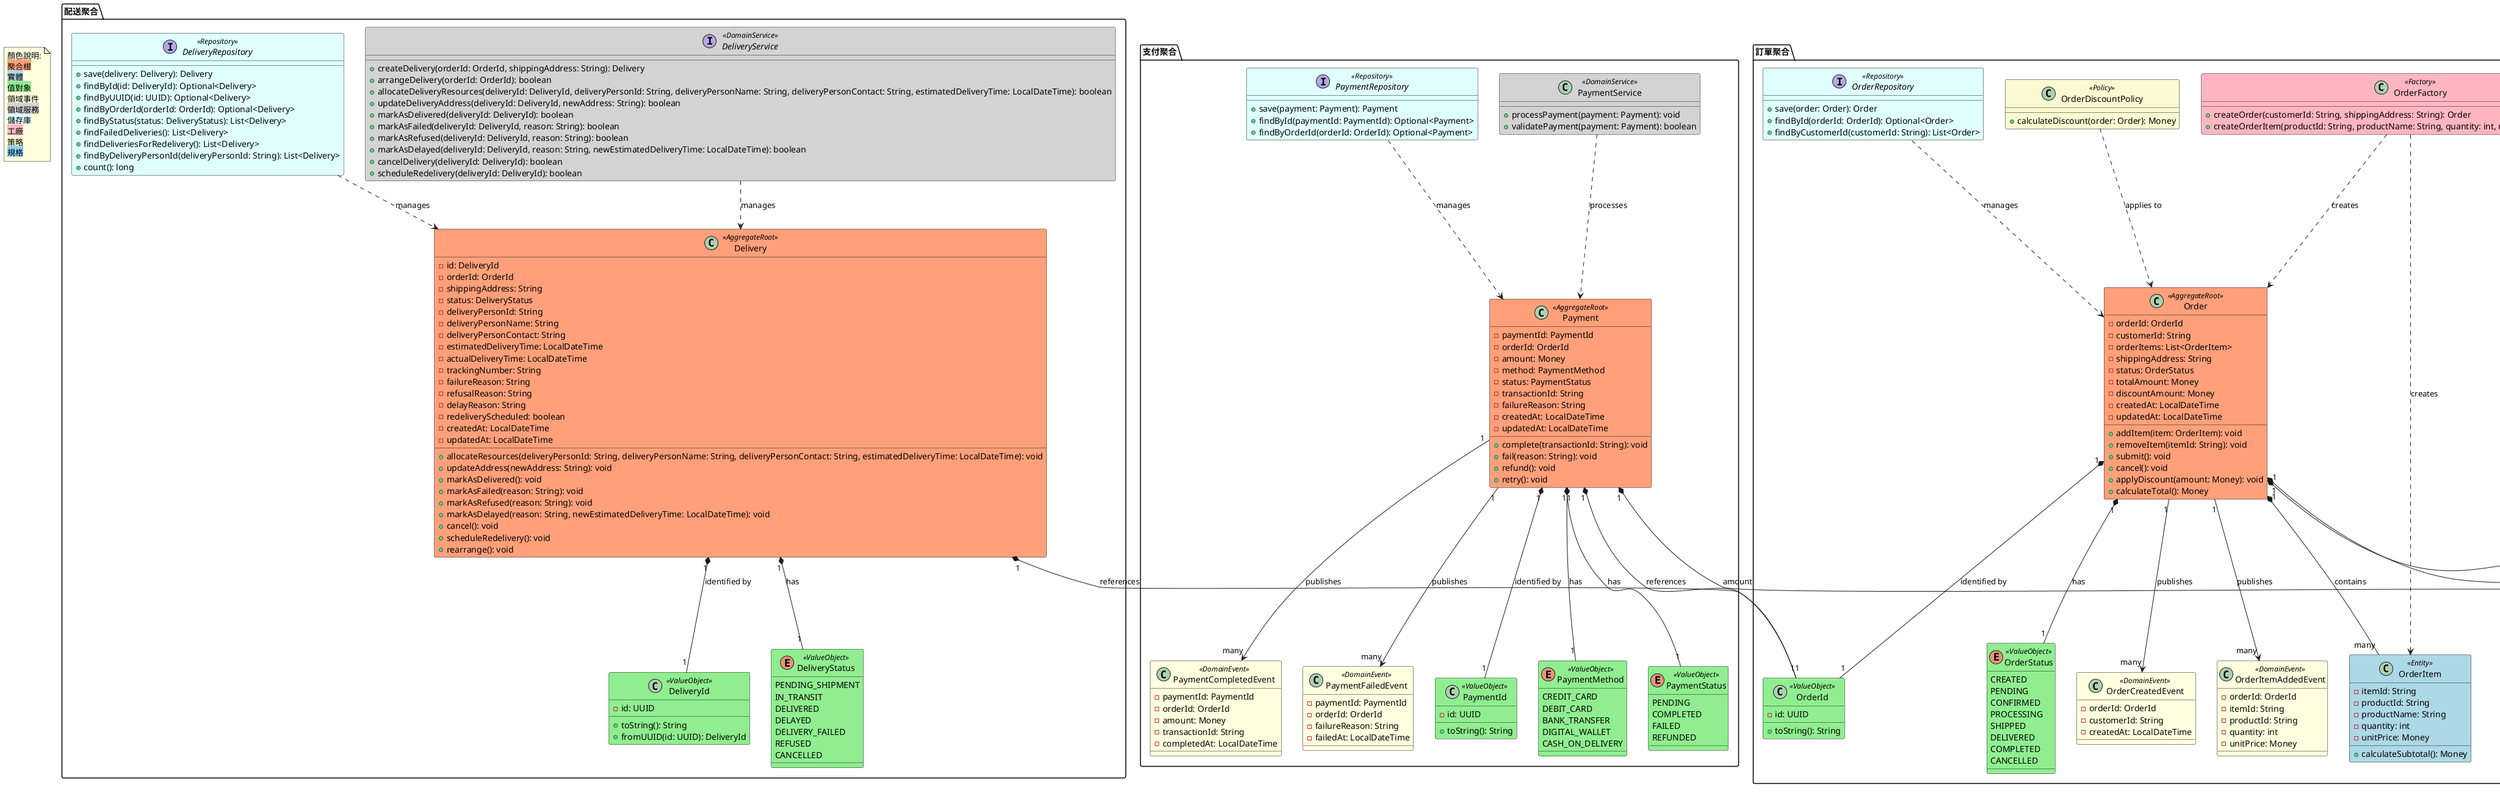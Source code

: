@startuml 領域模型圖

' 樣式設定
skinparam class {
    BackgroundColor<<AggregateRoot>> LightSalmon
    BackgroundColor<<Entity>> LightBlue
    BackgroundColor<<ValueObject>> LightGreen
    BackgroundColor<<DomainEvent>> LightYellow
    BackgroundColor<<DomainService>> LightGray
    BackgroundColor<<Repository>> LightCyan
    BackgroundColor<<Factory>> LightPink
    BackgroundColor<<Policy>> LightGoldenRodYellow
    BackgroundColor<<Specification>> LightSkyBlue
}

' 註解
note as N1
  顏色說明:
  <back:LightSalmon>聚合根</back>
  <back:LightBlue>實體</back>
  <back:LightGreen>值對象</back>
  <back:LightYellow>領域事件</back>
  <back:LightGray>領域服務</back>
  <back:LightCyan>儲存庫</back>
  <back:LightPink>工廠</back>
  <back:LightGoldenRodYellow>策略</back>
  <back:LightSkyBlue>規格</back>
end note

' 訂單聚合
package "訂單聚合" {
    class Order <<AggregateRoot>> {
        - orderId: OrderId
        - customerId: String
        - orderItems: List<OrderItem>
        - shippingAddress: String
        - status: OrderStatus
        - totalAmount: Money
        - discountAmount: Money
        - createdAt: LocalDateTime
        - updatedAt: LocalDateTime
        + addItem(item: OrderItem): void
        + removeItem(itemId: String): void
        + submit(): void
        + cancel(): void
        + applyDiscount(amount: Money): void
        + calculateTotal(): Money
    }
    
    class OrderItem <<Entity>> {
        - itemId: String
        - productId: String
        - productName: String
        - quantity: int
        - unitPrice: Money
        + calculateSubtotal(): Money
    }
    
    class OrderId <<ValueObject>> {
        - id: UUID
        + toString(): String
    }
    
    enum OrderStatus <<ValueObject>> {
        CREATED
        PENDING
        CONFIRMED
        PROCESSING
        SHIPPED
        DELIVERED
        COMPLETED
        CANCELLED
    }
    
    class OrderCreatedEvent <<DomainEvent>> {
        - orderId: OrderId
        - customerId: String
        - createdAt: LocalDateTime
    }
    
    class OrderItemAddedEvent <<DomainEvent>> {
        - orderId: OrderId
        - itemId: String
        - productId: String
        - quantity: int
        - unitPrice: Money
    }
    
    class OrderFactory <<Factory>> {
        + createOrder(customerId: String, shippingAddress: String): Order
        + createOrderItem(productId: String, productName: String, quantity: int, unitPrice: Money): OrderItem
    }
    
    class OrderDiscountPolicy <<Policy>> {
        + calculateDiscount(order: Order): Money
    }
    
    interface OrderRepository <<Repository>> {
        + save(order: Order): Order
        + findById(orderId: OrderId): Optional<Order>
        + findByCustomerId(customerId: String): List<Order>
    }
}

' 支付聚合
package "支付聚合" {
    class Payment <<AggregateRoot>> {
        - paymentId: PaymentId
        - orderId: OrderId
        - amount: Money
        - method: PaymentMethod
        - status: PaymentStatus
        - transactionId: String
        - failureReason: String
        - createdAt: LocalDateTime
        - updatedAt: LocalDateTime
        + complete(transactionId: String): void
        + fail(reason: String): void
        + refund(): void
        + retry(): void
    }
    
    class PaymentId <<ValueObject>> {
        - id: UUID
        + toString(): String
    }
    
    enum PaymentMethod <<ValueObject>> {
        CREDIT_CARD
        DEBIT_CARD
        BANK_TRANSFER
        DIGITAL_WALLET
        CASH_ON_DELIVERY
    }
    
    enum PaymentStatus <<ValueObject>> {
        PENDING
        COMPLETED
        FAILED
        REFUNDED
    }
    
    class PaymentCompletedEvent <<DomainEvent>> {
        - paymentId: PaymentId
        - orderId: OrderId
        - amount: Money
        - transactionId: String
        - completedAt: LocalDateTime
    }
    
    class PaymentFailedEvent <<DomainEvent>> {
        - paymentId: PaymentId
        - orderId: OrderId
        - failureReason: String
        - failedAt: LocalDateTime
    }
    
    interface PaymentRepository <<Repository>> {
        + save(payment: Payment): Payment
        + findById(paymentId: PaymentId): Optional<Payment>
        + findByOrderId(orderId: OrderId): Optional<Payment>
    }
    
    class PaymentService <<DomainService>> {
        + processPayment(payment: Payment): void
        + validatePayment(payment: Payment): boolean
    }
}

' 定價聚合
package "定價聚合" {
    class PricingRule <<AggregateRoot>> {
        - priceId: PriceId
        - productId: ProductId
        - promotionId: PromotionId
        - finalPrice: Money
        - discountPercentage: double
        - discountAmount: Money
        - effectiveFrom: LocalDateTime
        - effectiveTo: LocalDateTime
        - isActive: boolean
        - commissionRates: List<CommissionRate>
        - productCategory: ProductCategory
        + isValidNow(): boolean
        + calculateCommission(isEventPromotion: boolean): Money
        + updateCommissionRate(normalRate: int, eventRate: int): void
        + deactivate(): void
        + activate(): void
    }
    
    class CommissionRate <<Entity>> {
        - category: ProductCategory
        - normalRate: int
        - eventRate: int
        + getNormalRate(): int
        + getEventRate(): int
        + setNormalRate(rate: int): void
        + setEventRate(rate: int): void
    }
    
    class PriceId <<ValueObject>> {
        - id: UUID
        + toString(): String
    }
    
    enum ProductCategory <<ValueObject>> {
        ELECTRONICS
        FASHION
        GROCERIES
        HOME_APPLIANCES
        BEAUTY
        SPORTS
        BOOKS
        TOYS
        AUTOMOTIVE
        HEALTH
        GENERAL
    }
    
    interface PricingRuleRepository <<Repository>> {
        + save(pricingRule: PricingRule): PricingRule
        + findById(priceId: PriceId): Optional<PricingRule>
        + findByProductId(productId: ProductId): List<PricingRule>
        + findByProductCategory(category: ProductCategory): List<PricingRule>
    }
    
    class CommissionService <<DomainService>> {
        + calculateCommission(product: Product, isEventPromotion: boolean): Money
        + getCommissionRate(category: ProductCategory): CommissionRate
        + getCommissionRate(category: ProductCategory, event: String): CommissionRate
    }
}

' 配送聚合
package "配送聚合" {
    class Delivery <<AggregateRoot>> {
        - id: DeliveryId
        - orderId: OrderId
        - shippingAddress: String
        - status: DeliveryStatus
        - deliveryPersonId: String
        - deliveryPersonName: String
        - deliveryPersonContact: String
        - estimatedDeliveryTime: LocalDateTime
        - actualDeliveryTime: LocalDateTime
        - trackingNumber: String
        - failureReason: String
        - refusalReason: String
        - delayReason: String
        - redeliveryScheduled: boolean
        - createdAt: LocalDateTime
        - updatedAt: LocalDateTime
        + allocateResources(deliveryPersonId: String, deliveryPersonName: String, deliveryPersonContact: String, estimatedDeliveryTime: LocalDateTime): void
        + updateAddress(newAddress: String): void
        + markAsDelivered(): void
        + markAsFailed(reason: String): void
        + markAsRefused(reason: String): void
        + markAsDelayed(reason: String, newEstimatedDeliveryTime: LocalDateTime): void
        + cancel(): void
        + scheduleRedelivery(): void
        + rearrange(): void
    }
    
    class DeliveryId <<ValueObject>> {
        - id: UUID
        + toString(): String
        + fromUUID(id: UUID): DeliveryId
    }
    
    enum DeliveryStatus <<ValueObject>> {
        PENDING_SHIPMENT
        IN_TRANSIT
        DELIVERED
        DELAYED
        DELIVERY_FAILED
        REFUSED
        CANCELLED
    }
    
    interface DeliveryRepository <<Repository>> {
        + save(delivery: Delivery): Delivery
        + findById(id: DeliveryId): Optional<Delivery>
        + findByUUID(id: UUID): Optional<Delivery>
        + findByOrderId(orderId: OrderId): Optional<Delivery>
        + findByStatus(status: DeliveryStatus): List<Delivery>
        + findFailedDeliveries(): List<Delivery>
        + findDeliveriesForRedelivery(): List<Delivery>
        + findByDeliveryPersonId(deliveryPersonId: String): List<Delivery>
        + count(): long
    }
    
    interface DeliveryService <<DomainService>> {
        + createDelivery(orderId: OrderId, shippingAddress: String): Delivery
        + arrangeDelivery(orderId: OrderId): boolean
        + allocateDeliveryResources(deliveryId: DeliveryId, deliveryPersonId: String, deliveryPersonName: String, deliveryPersonContact: String, estimatedDeliveryTime: LocalDateTime): boolean
        + updateDeliveryAddress(deliveryId: DeliveryId, newAddress: String): boolean
        + markAsDelivered(deliveryId: DeliveryId): boolean
        + markAsFailed(deliveryId: DeliveryId, reason: String): boolean
        + markAsRefused(deliveryId: DeliveryId, reason: String): boolean
        + markAsDelayed(deliveryId: DeliveryId, reason: String, newEstimatedDeliveryTime: LocalDateTime): boolean
        + cancelDelivery(deliveryId: DeliveryId): boolean
        + scheduleRedelivery(deliveryId: DeliveryId): boolean
    }
}

' 共用值對象
package "共用值對象" {
    class Money <<ValueObject>> {
        - amount: BigDecimal
        - currency: Currency
        + add(money: Money): Money
        + subtract(money: Money): Money
        + multiply(multiplier: int): Money
        + multiply(multiplier: double): Money
        + divide(divisor: int): Money
        + isGreaterThan(other: Money): boolean
        + {static} of(amount: BigDecimal, currencyCode: String): Money
        + {static} of(amount: double, currencyCode: String): Money
        + {static} twd(amount: double): Money
        + {static} zero(): Money
    }
    
    class ProductId <<ValueObject>> {
        - id: String
        + toString(): String
    }
    
    class PromotionId <<ValueObject>> {
        - id: String
        + toString(): String
    }
}

' 關係
Order "1" *-- "many" OrderItem : contains
Order "1" *-- "1" OrderId : identified by
Order "1" *-- "1" OrderStatus : has
Order "1" *-- "1" Money : totalAmount
Order "1" *-- "1" Money : discountAmount
Order "1" --> "many" OrderCreatedEvent : publishes
Order "1" --> "many" OrderItemAddedEvent : publishes
OrderFactory ..> Order : creates
OrderFactory ..> OrderItem : creates
OrderDiscountPolicy ..> Order : applies to
OrderRepository ..> Order : manages

Payment "1" *-- "1" PaymentId : identified by
Payment "1" *-- "1" OrderId : references
Payment "1" *-- "1" Money : amount
Payment "1" *-- "1" PaymentMethod : has
Payment "1" *-- "1" PaymentStatus : has
Payment "1" --> "many" PaymentCompletedEvent : publishes
Payment "1" --> "many" PaymentFailedEvent : publishes
PaymentRepository ..> Payment : manages
PaymentService ..> Payment : processes

PricingRule "1" *-- "many" CommissionRate : contains
PricingRule "1" *-- "1" PriceId : identified by
PricingRule "1" *-- "1" ProductId : references
PricingRule "1" *-- "1" PromotionId : references
PricingRule "1" *-- "1" Money : finalPrice
PricingRule "1" *-- "1" Money : discountAmount
PricingRule "1" *-- "1" ProductCategory : has
PricingRuleRepository ..> PricingRule : manages
CommissionService ..> PricingRule : uses
CommissionService ..> CommissionRate : uses

Delivery "1" *-- "1" DeliveryId : identified by
Delivery "1" *-- "1" OrderId : references
Delivery "1" *-- "1" DeliveryStatus : has
DeliveryRepository ..> Delivery : manages
DeliveryService ..> Delivery : manages

@enduml